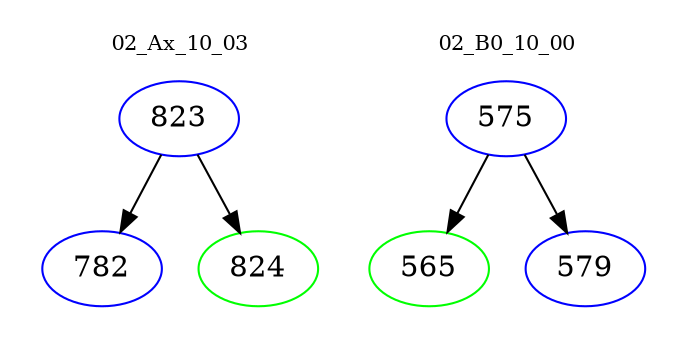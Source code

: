 digraph{
subgraph cluster_0 {
color = white
label = "02_Ax_10_03";
fontsize=10;
T0_823 [label="823", color="blue"]
T0_823 -> T0_782 [color="black"]
T0_782 [label="782", color="blue"]
T0_823 -> T0_824 [color="black"]
T0_824 [label="824", color="green"]
}
subgraph cluster_1 {
color = white
label = "02_B0_10_00";
fontsize=10;
T1_575 [label="575", color="blue"]
T1_575 -> T1_565 [color="black"]
T1_565 [label="565", color="green"]
T1_575 -> T1_579 [color="black"]
T1_579 [label="579", color="blue"]
}
}

